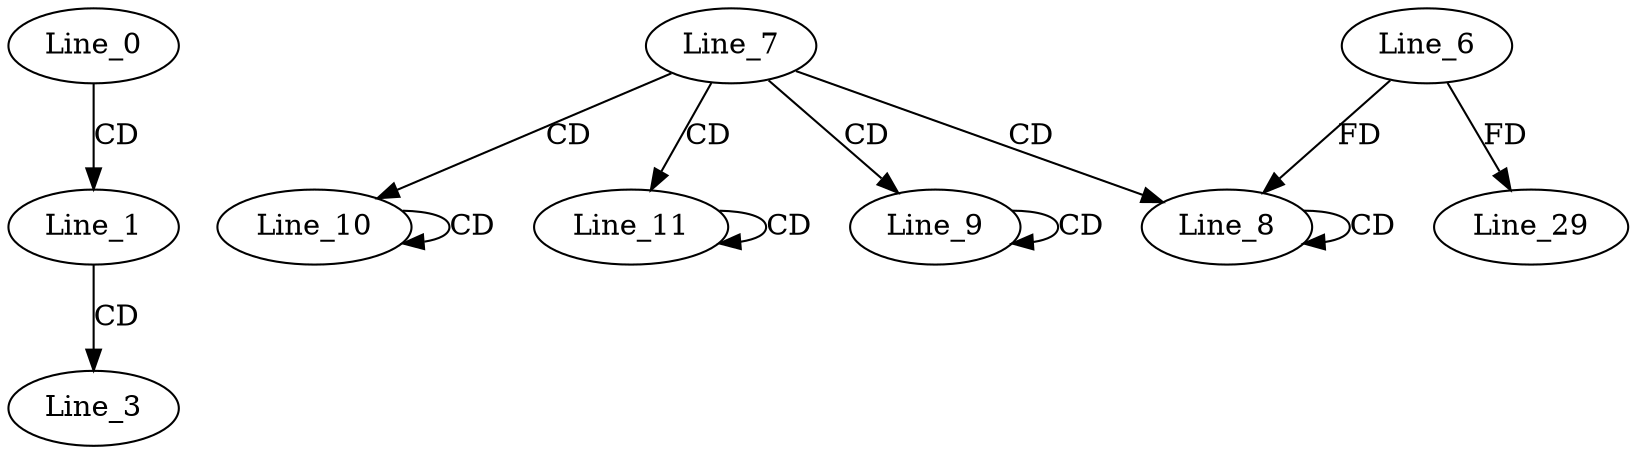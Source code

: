 digraph G {
  Line_0;
  Line_1;
  Line_3;
  Line_7;
  Line_8;
  Line_8;
  Line_6;
  Line_8;
  Line_9;
  Line_9;
  Line_10;
  Line_10;
  Line_11;
  Line_11;
  Line_29;
  Line_0 -> Line_1 [ label="CD" ];
  Line_1 -> Line_3 [ label="CD" ];
  Line_7 -> Line_8 [ label="CD" ];
  Line_8 -> Line_8 [ label="CD" ];
  Line_6 -> Line_8 [ label="FD" ];
  Line_7 -> Line_9 [ label="CD" ];
  Line_9 -> Line_9 [ label="CD" ];
  Line_7 -> Line_10 [ label="CD" ];
  Line_10 -> Line_10 [ label="CD" ];
  Line_7 -> Line_11 [ label="CD" ];
  Line_11 -> Line_11 [ label="CD" ];
  Line_6 -> Line_29 [ label="FD" ];
}
